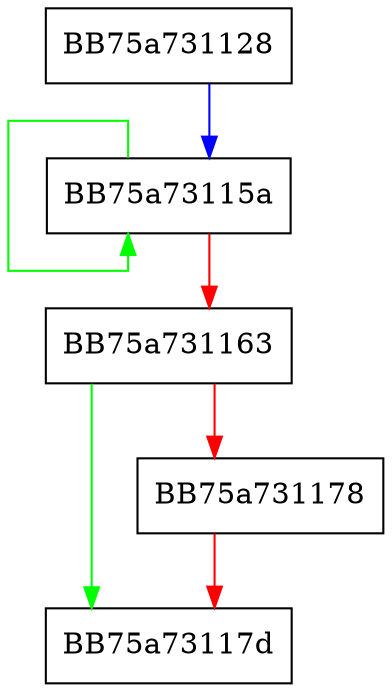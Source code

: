 digraph DcRegisterRamp {
  node [shape="box"];
  graph [splines=ortho];
  BB75a731128 -> BB75a73115a [color="blue"];
  BB75a73115a -> BB75a73115a [color="green"];
  BB75a73115a -> BB75a731163 [color="red"];
  BB75a731163 -> BB75a73117d [color="green"];
  BB75a731163 -> BB75a731178 [color="red"];
  BB75a731178 -> BB75a73117d [color="red"];
}